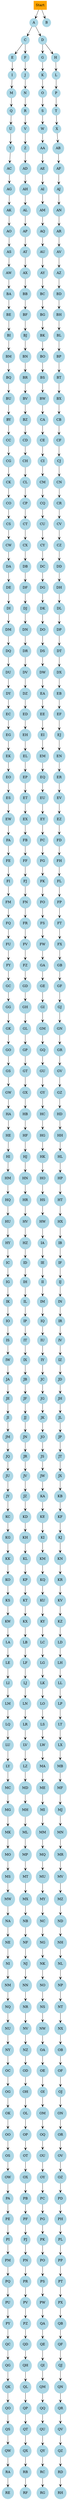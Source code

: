 digraph DepthFirstTraversal {
    node [shape=circle, style=filled, color=lightblue];
    edge [arrowhead=vee];

    start [label="Start", shape=rectangle, color=orange];

    start -> A;
    start -> B;
    A -> C;
    A -> D;
    C -> E;
    C -> F;
    D -> G;
    D -> H;
    E -> I;
    F -> J;
    G -> K;
    H -> L;
    I -> M;
    J -> N;
    K -> O;
    L -> P;
    M -> Q;
    N -> R;
    O -> S;
    P -> T;
    Q -> U;
    R -> V;
    S -> W;
    T -> X;
    U -> Y;
    V -> Z;
    W -> AA;
    X -> AB;
    Y -> AC;
    Z -> AD;
    AA -> AE;
    AB -> AF;
    AC -> AG;
    AD -> AH;
    AE -> AI;
    AF -> AJ;
    AG -> AK;
    AH -> AL;
    AI -> AM;
    AJ -> AN;
    AK -> AO;
    AL -> AP;
    AM -> AQ;
    AN -> AR;
    AO -> AS;
    AP -> AT;
    AQ -> AU;
    AR -> AV;
    AS -> AW;
    AT -> AX;
    AU -> AY;
    AV -> AZ;
    AW -> BA;
    AX -> BB;
    AY -> BC;
    AZ -> BD;
    BA -> BE;
    BB -> BF;
    BC -> BG;
    BD -> BH;
    BE -> BI;
    BF -> BJ;
    BG -> BK;
    BH -> BL;
    BI -> BM;
    BJ -> BN;
    BK -> BO;
    BL -> BP;
    BM -> BQ;
    BN -> BR;
    BO -> BS;
    BP -> BT;
    BQ -> BU;
    BR -> BV;
    BS -> BW;
    BT -> BX;
    BU -> BY;
    BV -> BZ;
    BW -> CA;
    BX -> CB;
    BY -> CC;
    BZ -> CD;
    CA -> CE;
    CB -> CF;
    CC -> CG;
    CD -> CH;
    CE -> CI;
    CF -> CJ;
    CG -> CK;
    CH -> CL;
    CI -> CM;
    CJ -> CN;
    CK -> CO;
    CL -> CP;
    CM -> CQ;
    CN -> CR;
    CO -> CS;
    CP -> CT;
    CQ -> CU;
    CR -> CV;
    CS -> CW;
    CT -> CX;
    CU -> CY;
    CV -> CZ;
    CW -> DA;
    CX -> DB;
    CY -> DC;
    CZ -> DD;
    DA -> DE;
    DB -> DF;
    DC -> DG;
    DD -> DH;
    DE -> DI;
    DF -> DJ;
    DG -> DK;
    DH -> DL;
    DI -> DM;
    DJ -> DN;
    DK -> DO;
    DL -> DP;
    DM -> DQ;
    DN -> DR;
    DO -> DS;
    DP -> DT;
    DQ -> DU;
    DR -> DV;
    DS -> DW;
    DT -> DX;
    DU -> DY;
    DV -> DZ;
    DW -> EA;
    DX -> EB;
    DY -> EC;
    DZ -> ED;
    EA -> EE;
    EB -> EF;
    EC -> EG;
    ED -> EH;
    EE -> EI;
    EF -> EJ;
    EG -> EK;
    EH -> EL;
    EI -> EM;
    EJ -> EN;
    EK -> EO;
    EL -> EP;
    EM -> EQ;
    EN -> ER;
    EO -> ES;
    EP -> ET;
    EQ -> EU;
    ER -> EV;
    ES -> EW;
    ET -> EX;
    EU -> EY;
    EV -> EZ;
    EW -> FA;
    EX -> FB;
    EY -> FC;
    EZ -> FD;
    FA -> FE;
    FB -> FF;
    FC -> FG;
    FD -> FH;
    FE -> FI;
    FF -> FJ;
    FG -> FK;
    FH -> FL;
    FI -> FM;
    FJ -> FN;
    FK -> FO;
    FL -> FP;
    FM -> FQ;
    FN -> FR;
    FO -> FS;
    FP -> FT;
    FQ -> FU;
    FR -> FV;
    FS -> FW;
    FT -> FX;
    FU -> FY;
    FV -> FZ;
    FW -> GA;
    FX -> GB;
    FY -> GC;
    FZ -> GD;
    GA -> GE;
    GB -> GF;
    GC -> GG;
    GD -> GH;
    GE -> GI;
    GF -> GJ;
    GG -> GK;
    GH -> GL;
    GI -> GM;
    GJ -> GN;
    GK -> GO;
    GL -> GP;
    GM -> GQ;
    GN -> GR;
    GO -> GS;
    GP -> GT;
    GQ -> GU;
    GR -> GV;
    GS -> GW;
    GT -> GX;
    GU -> GY;
    GV -> GZ;
    GW -> HA;
    GX -> HB;
    GY -> HC;
    GZ -> HD;
    HA -> HE;
    HB -> HF;
    HC -> HG;
    HD -> HH;
    HE -> HI;
    HF -> HJ;
    HG -> HK;
    HH -> HL;
    HI -> HM;
    HJ -> HN;
    HK -> HO;
    HL -> HP;
    HM -> HQ;
    HN -> HR;
    HO -> HS;
    HP -> HT;
    HQ -> HU;
    HR -> HV;
    HS -> HW;
    HT -> HX;
    HU -> HY;
    HV -> HZ;
    HW -> IA;
    HX -> IB;
    HY -> IC;
    HZ -> ID;
    IA -> IE;
    IB -> IF;
    IC -> IG;
    ID -> IH;
    IE -> II;
    IF -> IJ;
    IG -> IK;
    IH -> IL;
    II -> IM;
    IJ -> IN;
    IK -> IO;
    IL -> IP;
    IM -> IQ;
    IN -> IR;
    IO -> IS;
    IP -> IT;
    IQ -> IU;
    IR -> IV;
    IS -> IW;
    IT -> IX;
    IU -> IY;
    IV -> IZ;
    IW -> JA;
    IX -> JB;
    IY -> JC;
    IZ -> JD;
    JA -> JE;
    JB -> JF;
    JC -> JG;
    JD -> JH;
    JE -> JI;
    JF -> JJ;
    JG -> JK;
    JH -> JL;
    JI -> JM;
    JJ -> JN;
    JK -> JO;
    JL -> JP;
    JM -> JQ;
    JN -> JR;
    JO -> JS;
    JP -> JT;
    JQ -> JU;
    JR -> JV;
    JS -> JW;
    JT -> JX;
    JU -> JY;
    JV -> JZ;
    JW -> KA;
    JX -> KB;
    JY -> KC;
    JZ -> KD;
    KA -> KE;
    KB -> KF;
    KC -> KG;
    KD -> KH;
    KE -> KI;
    KF -> KJ;
    KG -> KK;
    KH -> KL;
    KI -> KM;
    KJ -> KN;
    KK -> KO;
    KL -> KP;
    KM -> KQ;
    KN -> KR;
    KO -> KS;
    KP -> KT;
    KQ -> KU;
    KR -> KV;
    KS -> KW;
    KT -> KX;
    KU -> KY;
    KV -> KZ;
    KW -> LA;
    KX -> LB;
    KY -> LC;
    KZ -> LD;
    LA -> LE;
    LB -> LF;
    LC -> LG;
    LD -> LH;
    LE -> LI;
    LF -> LJ;
    LG -> LK;
    LH -> LL;
    LI -> LM;
    LJ -> LN;
    LK -> LO;
    LL -> LP;
    LM -> LQ;
    LN -> LR;
    LO -> LS;
    LP -> LT;
    LQ -> LU;
    LR -> LV;
    LS -> LW;
    LT -> LX;
    LU -> LY;
    LV -> LZ;
    LW -> MA;
    LX -> MB;
    LY -> MC;
    LZ -> MD;
    MA -> ME;
    MB -> MF;
    MC -> MG;
    MD -> MH;
    ME -> MI;
    MF -> MJ;
    MG -> MK;
    MH -> ML;
    MI -> MM;
    MJ -> MN;
    MK -> MO;
    ML -> MP;
    MM -> MQ;
    MN -> MR;
    MO -> MS;
    MP -> MT;
    MQ -> MU;
    MR -> MV;
    MS -> MW;
    MT -> MX;
    MU -> MY;
    MV -> MZ;
    MW -> NA;
    MX -> NB;
    MY -> NC;
    MZ -> ND;
    NA -> NE;
    NB -> NF;
    NC -> NG;
    ND -> NH;
    NE -> NI;
    NF -> NJ;
    NG -> NK;
    NH -> NL;
    NI -> NM;
    NJ -> NN;
    NK -> NO;
    NL -> NP;
    NM -> NQ;
    NN -> NR;
    NO -> NS;
    NP -> NT;
    NQ -> NU;
    NR -> NV;
    NS -> NW;
    NT -> NX;
    NU -> NY;
    NV -> NZ;
    NW -> OA;
    NX -> OB;
    NY -> OC;
    NZ -> OD;
    OA -> OE;
    OB -> OF;
    OC -> OG;
    OD -> OH;
    OE -> OI;
    OF -> OJ;
    OG -> OK;
    OH -> OL;
    OI -> OM;
    OJ -> ON;
    OK -> OO;
    OL -> OP;
    OM -> OQ;
    ON -> OR;
    OO -> OS;
    OP -> OT;
    OQ -> OU;
    OR -> OV;
    OS -> OW;
    OT -> OX;
    OU -> OY;
    OV -> OZ;
    OW -> PA;
    OX -> PB;
    OY -> PC;
    OZ -> PD;
    PA -> PE;
    PB -> PF;
    PC -> PG;
    PD -> PH;
    PE -> PI;
    PF -> PJ;
    PG -> PK;
    PH -> PL;
    PI -> PM;
    PJ -> PN;
    PK -> PO;
    PL -> PP;
    PM -> PQ;
    PN -> PR;
    PO -> PS;
    PP -> PT;
    PQ -> PU;
    PR -> PV;
    PS -> PW;
    PT -> PX;
    PU -> PY;
    PV -> PZ;
    PW -> QA;
    PX -> QB;
    PY -> QC;
    PZ -> QD;
    QA -> QE;
    QB -> QF;
    QC -> QG;
    QD -> QH;
    QE -> QI;
    QF -> QJ;
    QG -> QK;
    QH -> QL;
    QI -> QM;
    QJ -> QN;
    QK -> QO;
    QL -> QP;
    QM -> QQ;
    QN -> QR;
    QO -> QS;
    QP -> QT;
    QQ -> QU;
    QR -> QV;
    QS -> QW;
    QT -> QX;
    QU -> QY;
    QV -> QZ;
    QW -> RA;
    QX -> RB;
    QY -> RC;
    QZ -> RD;
    RA -> RE;
    RB -> RF;
    RC -> RG;
    RD -> RH;
}